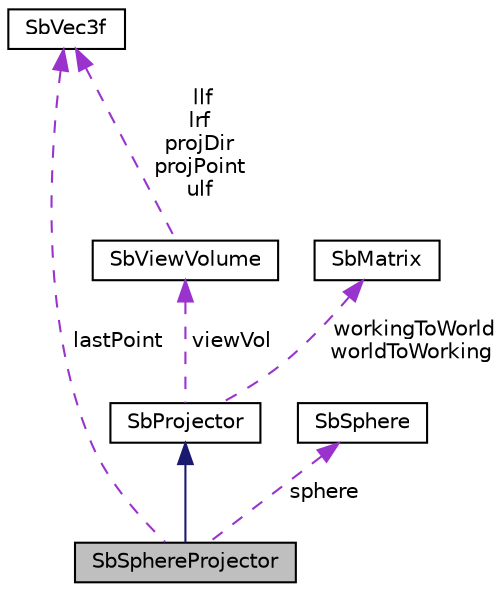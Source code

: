 digraph "SbSphereProjector"
{
 // LATEX_PDF_SIZE
  edge [fontname="Helvetica",fontsize="10",labelfontname="Helvetica",labelfontsize="10"];
  node [fontname="Helvetica",fontsize="10",shape=record];
  Node1 [label="SbSphereProjector",height=0.2,width=0.4,color="black", fillcolor="grey75", style="filled", fontcolor="black",tooltip="The SbSphereProjector class is the abstract base class for mapping to spherical surfaces."];
  Node2 -> Node1 [dir="back",color="midnightblue",fontsize="10",style="solid",fontname="Helvetica"];
  Node2 [label="SbProjector",height=0.2,width=0.4,color="black", fillcolor="white", style="filled",URL="$classSbProjector.html",tooltip="The SbProjector class is the abstract base projector class."];
  Node3 -> Node2 [dir="back",color="darkorchid3",fontsize="10",style="dashed",label=" viewVol" ,fontname="Helvetica"];
  Node3 [label="SbViewVolume",height=0.2,width=0.4,color="black", fillcolor="white", style="filled",URL="$classSbViewVolume.html",tooltip="The SbViewVolume class is a viewing volume in 3D space."];
  Node4 -> Node3 [dir="back",color="darkorchid3",fontsize="10",style="dashed",label=" llf\nlrf\nprojDir\nprojPoint\nulf" ,fontname="Helvetica"];
  Node4 [label="SbVec3f",height=0.2,width=0.4,color="black", fillcolor="white", style="filled",URL="$classSbVec3f.html",tooltip="The SbVec3f class is a 3 dimensional vector with floating point coordinates."];
  Node5 -> Node2 [dir="back",color="darkorchid3",fontsize="10",style="dashed",label=" workingToWorld\nworldToWorking" ,fontname="Helvetica"];
  Node5 [label="SbMatrix",height=0.2,width=0.4,color="black", fillcolor="white", style="filled",URL="$classSbMatrix.html",tooltip="The SbMatrix class is a 4x4 dimensional representation of a matrix."];
  Node6 -> Node1 [dir="back",color="darkorchid3",fontsize="10",style="dashed",label=" sphere" ,fontname="Helvetica"];
  Node6 [label="SbSphere",height=0.2,width=0.4,color="black", fillcolor="white", style="filled",URL="$classSbSphere.html",tooltip="The SbSphere class is a representation of a sphere."];
  Node4 -> Node1 [dir="back",color="darkorchid3",fontsize="10",style="dashed",label=" lastPoint" ,fontname="Helvetica"];
}
